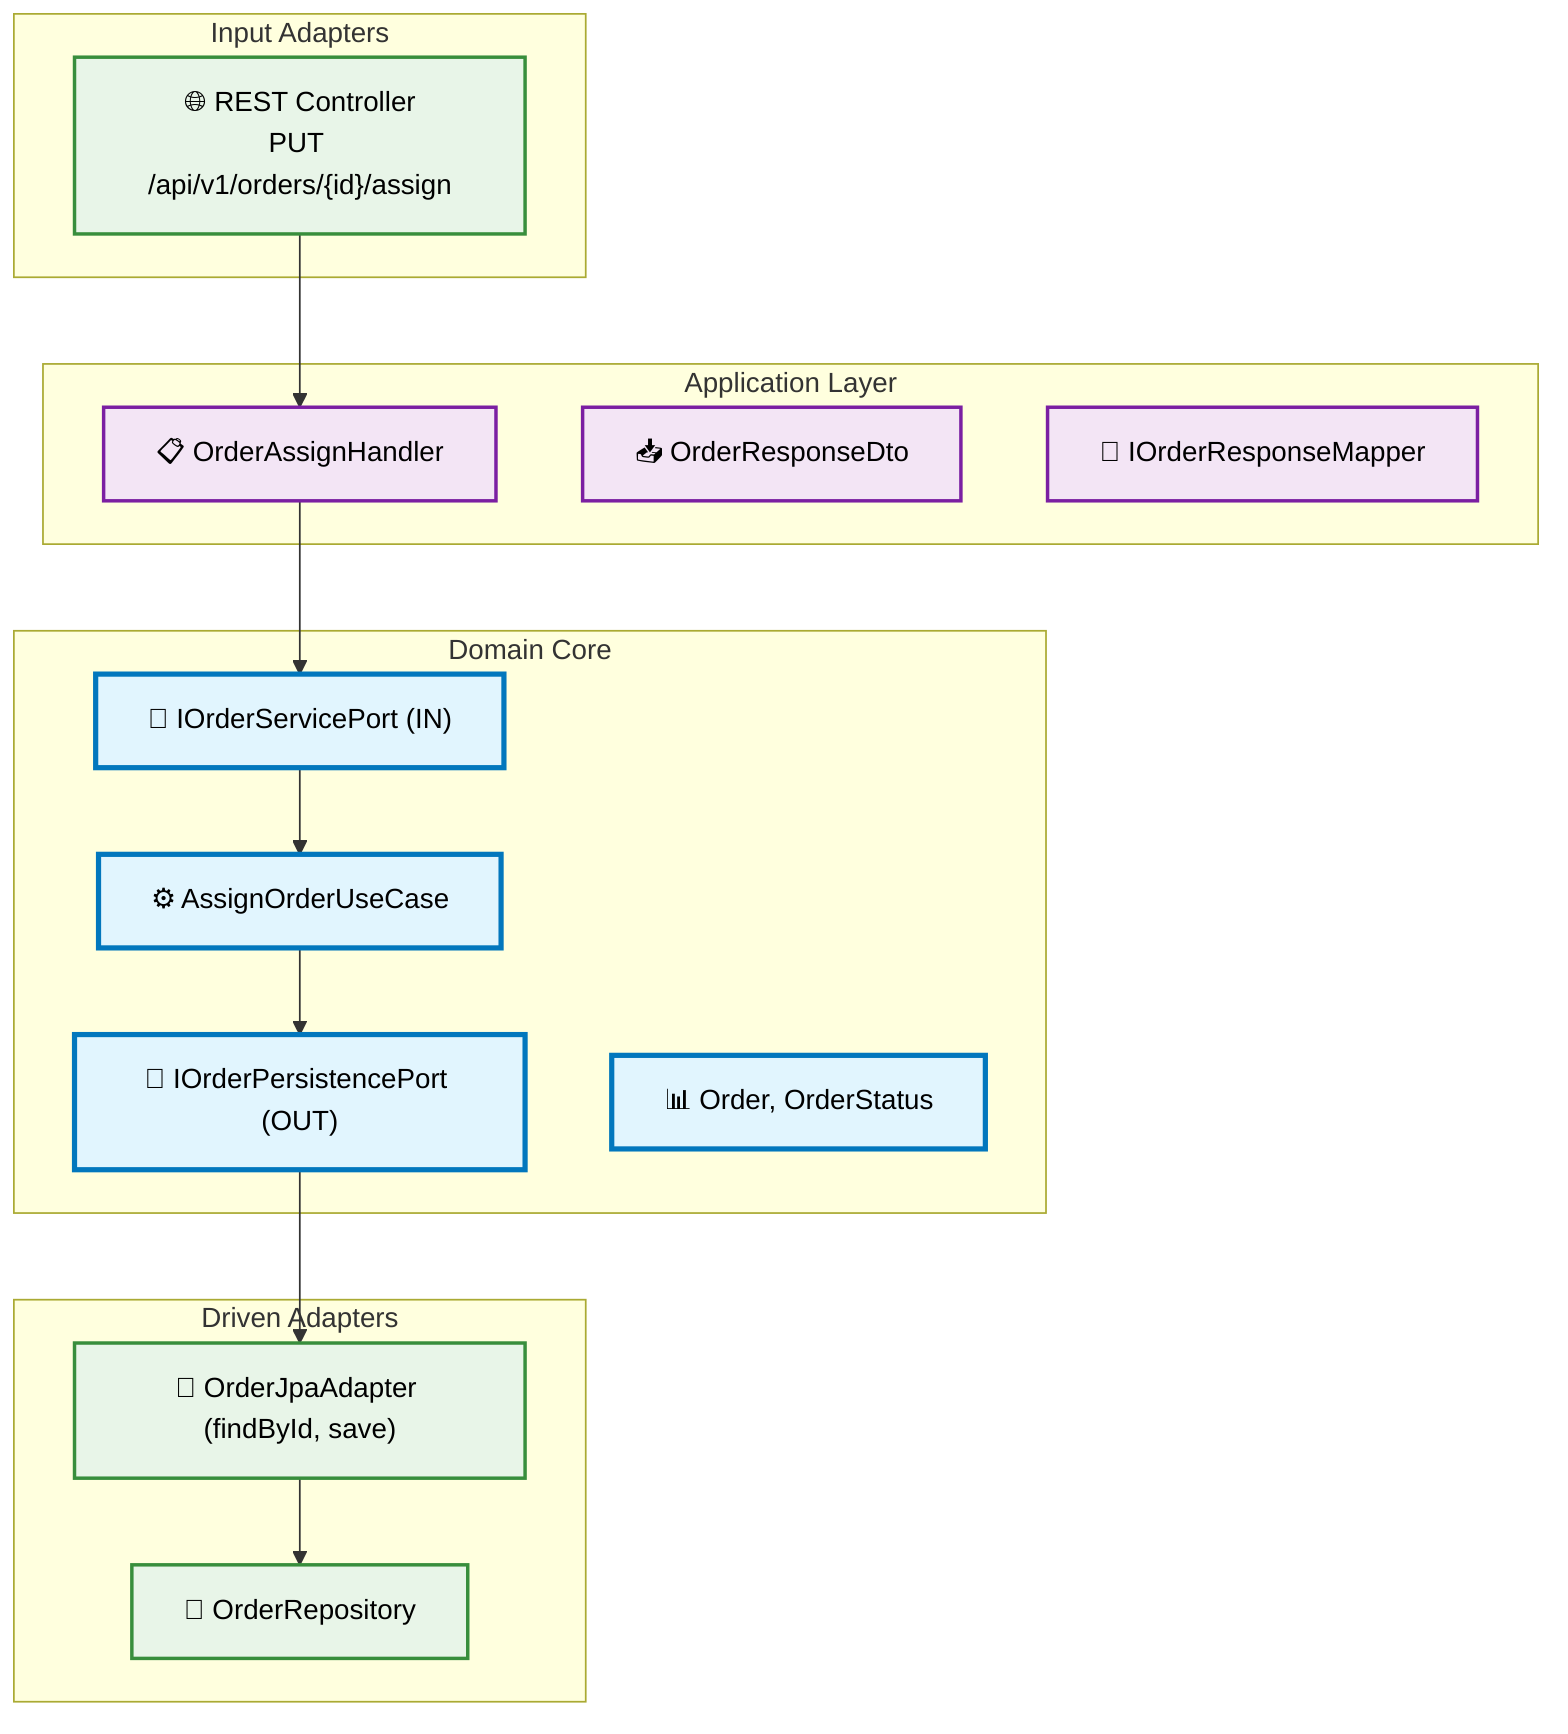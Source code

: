 graph TB
    %% HU-013: Assign Order (High contrast)
    subgraph "Input Adapters"
        REST["🌐 REST Controller\nPUT /api/v1/orders/{id}/assign"]
    end

    subgraph "Application Layer"
        HANDLER["📋 OrderAssignHandler"]
        RES_DTO["📥 OrderResponseDto"]
        RES_MAP["🔄 IOrderResponseMapper"]
    end

    subgraph "Domain Core"
        USECASE["⚙️ AssignOrderUseCase"]
        API["🔌 IOrderServicePort (IN)"]
        SPI["🔌 IOrderPersistencePort (OUT)"]
        MODEL["📊 Order, OrderStatus"]
    end

    subgraph "Driven Adapters"
        JPA_ADAPTER["💾 OrderJpaAdapter (findById, save)"]
        REPO["🏪 OrderRepository"]
    end

    REST --> HANDLER
    HANDLER --> API
    API --> USECASE
    USECASE --> SPI
    SPI --> JPA_ADAPTER
    JPA_ADAPTER --> REPO

    classDef domain fill:#e1f5fe,stroke:#0277bd,stroke-width:3px,color:#000000
    classDef app fill:#f3e5f5,stroke:#7b1fa2,stroke-width:2px,color:#000000
    classDef infra fill:#e8f5e8,stroke:#388e3c,stroke-width:2px,color:#000000

    class USECASE,API,SPI,MODEL domain
    class HANDLER,RES_DTO,RES_MAP app
    class REST,JPA_ADAPTER,REPO infra